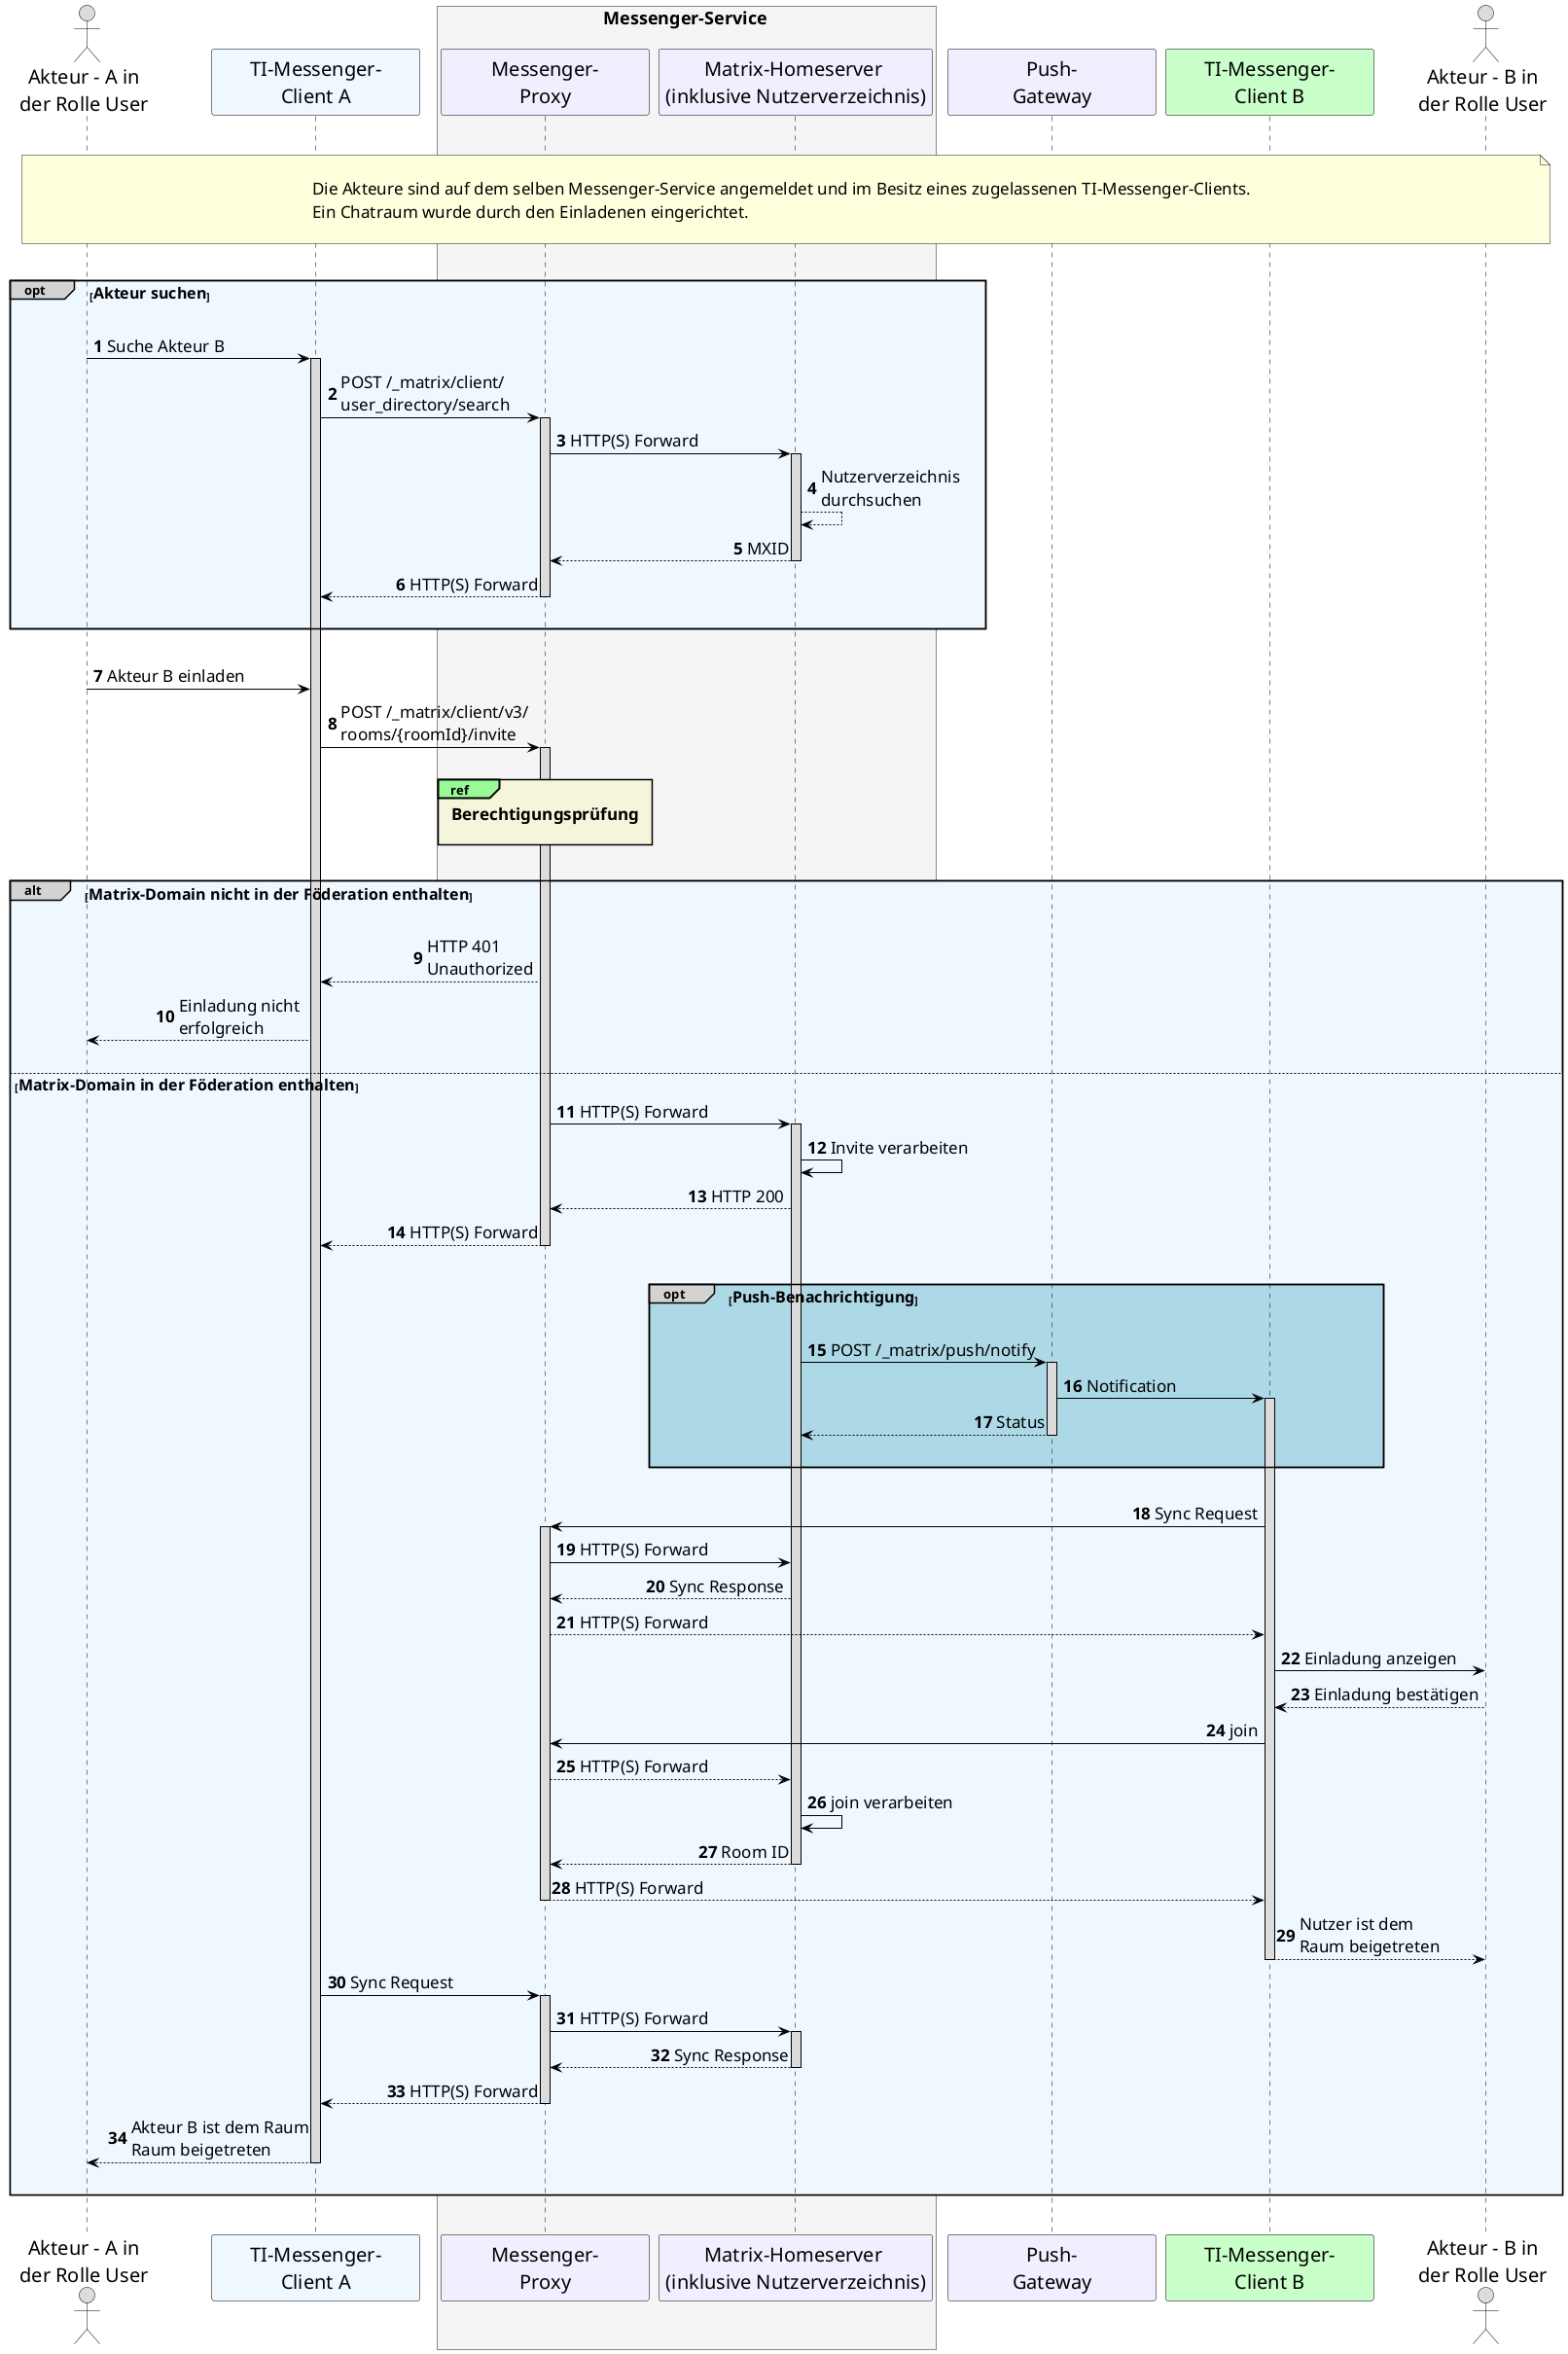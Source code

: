 /' 
# UC - 10104
# Name: Einladung von Akteuren innerhalb einer Organisation
'/

@startuml
skinparam sequenceMessageAlign direction
skinparam minClassWidth 200
skinparam BoxPadding 1
skinparam sequenceReferenceHeaderBackgroundColor palegreen
skinparam sequenceReferenceBackgroundColor Beige
scale max 2048 width

skinparam sequence {
ArrowColor black
ArrowFontSize 17
ActorBorderColor black
LifeLineBorderColor black
LifeLineBackgroundColor Gainsboro

ParticipantBorderColor Motivation
ParticipantBackgroundColor Motivation
ParticipantFontSize 20
ParticipantFontColor black
ParticipantBorderColor Black
ParticipantBackgroundColor MOTIVATION

ActorBackgroundColor Gainsboro
ActorFontColor black
ActorFontSize 20
}
autonumber

    actor U1 as "Akteur - A in\nder Rolle User"
    participant C1 as "TI-Messenger-\nClient A" #AliceBlue
    box <size:18>Messenger-Service</size> #WhiteSmoke
      participant MP as "Messenger-\nProxy"
      participant MH as "Matrix-Homeserver \n(inklusive Nutzerverzeichnis)"
    end box
    participant PG as "Push-\nGateway"
    participant C2 as "TI-Messenger-\nClient B"#TECHNOLOGY
    actor U2 as "Akteur - B in\nder Rolle User"
    
|||
note over U1, U2: \n<size:17>Die Akteure sind auf dem selben Messenger-Service angemeldet und im Besitz eines zugelassenen TI-Messenger-Clients.\n<size:17>Ein Chatraum wurde durch den Einladenen eingerichtet.</size>\n
|||

    opt#LightGrey #AliceBlue <size:16>Akteur suchen</size>
    |||
    U1->C1: Suche Akteur B
      activate C1
    C1->MP: POST /_matrix/client/\nuser_directory/search
      activate MP
    MP->MH: HTTP(S) Forward
      activate MH
    MH-->MH: Nutzerverzeichnis \ndurchsuchen
    MH-->MP: MXID
      deactivate MH
    MP-->C1: HTTP(S) Forward
      deactivate MP
    |||
    end
    
    |||
    U1->C1: Akteur B einladen
    C1->MP: POST /_matrix/client/v3/\nrooms/{roomId}/invite
      activate MP
    
    |||
      ref over MP, MP: <size:17><b>Berechtigungsprüfung</size>\n 
    |||
    
    alt#LightGrey #AliceBlue <size:16>Matrix-Domain nicht in der Föderation enthalten</size>
      |||
      MP-->C1: HTTP 401 \nUnauthorized
      C1-->U1: Einladung nicht \nerfolgreich
        |||

    
      else <size:16>Matrix-Domain in der Föderation enthalten</size>
    
      MP->MH: HTTP(S) Forward
        activate MH
      MH->MH: Invite verarbeiten
      MH-->MP: HTTP 200
      MP-->C1: HTTP(S) Forward
        deactivate MP
      |||
        opt#LightGrey #LightBlue <size:16>Push-Benachrichtigung</size>
          |||
          MH->PG: POST /_matrix/push/notify
            activate PG
          PG->C2: Notification
          activate C2
          PG-->MH: Status
            deactivate PG
        |||
        end
        |||
          
          C2->MP: Sync Request
            activate MP
          MP->MH: HTTP(S) Forward
          MH-->MP: Sync Response
          MP-->C2: HTTP(S) Forward

          C2->U2: Einladung anzeigen
          U2-->C2: Einladung bestätigen
          C2->MP: join
          MP-->MH: HTTP(S) Forward
          MH->MH: join verarbeiten
          MH-->MP: Room ID
            deactivate MH
          MP-->C2: HTTP(S) Forward
            deactivate MP
          C2-->U2: Nutzer ist dem \nRaum beigetreten
            deactivate C2

          C1->MP: Sync Request
            activate MP
          MP->MH: HTTP(S) Forward
            activate MH
          MH-->MP: Sync Response
          deactivate MH
          MP-->C1: HTTP(S) Forward
          deactivate MP
          C1-->U1: Akteur B ist dem Raum\nRaum beigetreten
          deactivate C1
        |||
        end
 |||
@enduml
